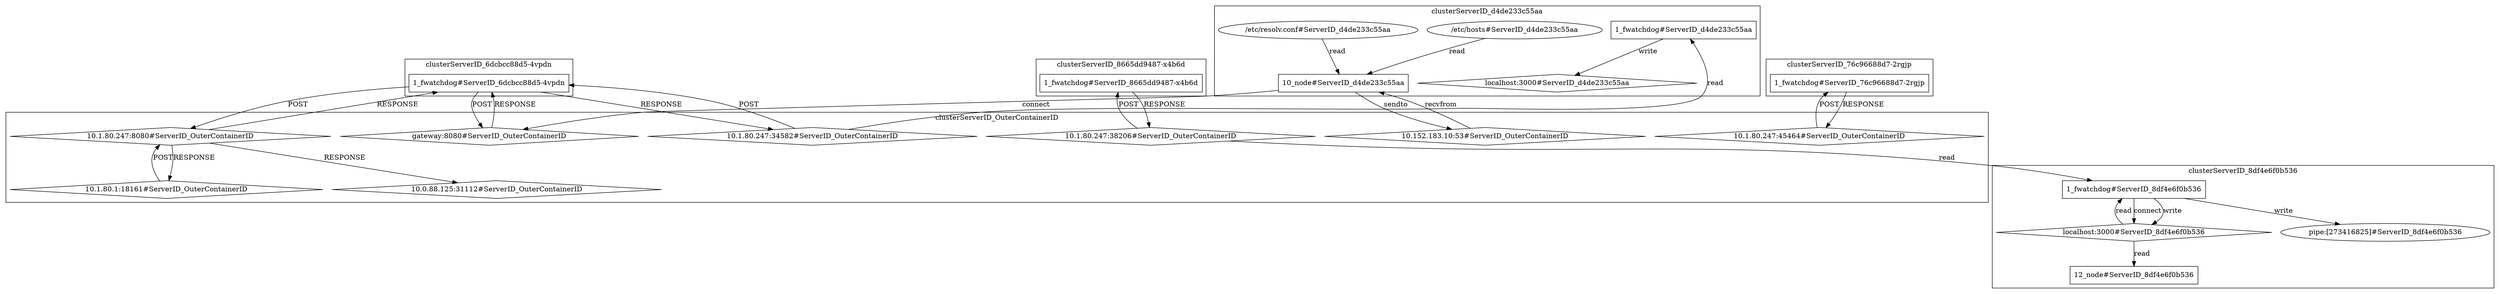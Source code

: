digraph G {
	"gateway:8080#ServerID_OuterContainerID"->"1_fwatchdog#ServerID_6dcbcc88d5-4vpdn"[ label="RESPONSE" ];
	"1_fwatchdog#ServerID_8665dd9487-x4b6d"->"10.1.80.247:38206#ServerID_OuterContainerID"[ label="RESPONSE" ];
	"10.1.80.247:34582#ServerID_OuterContainerID"->"1_fwatchdog#ServerID_6dcbcc88d5-4vpdn"[ label="POST" ];
	"10.1.80.247:38206#ServerID_OuterContainerID"->"1_fwatchdog#ServerID_8665dd9487-x4b6d"[ label="POST" ];
	"1_fwatchdog#ServerID_6dcbcc88d5-4vpdn"->"10.1.80.247:8080#ServerID_OuterContainerID"[ label="POST" ];
	"1_fwatchdog#ServerID_6dcbcc88d5-4vpdn"->"gateway:8080#ServerID_OuterContainerID"[ label="POST" ];
	"10.1.80.247:8080#ServerID_OuterContainerID"->"1_fwatchdog#ServerID_6dcbcc88d5-4vpdn"[ label="RESPONSE" ];
	"10.1.80.247:45464#ServerID_OuterContainerID"->"1_fwatchdog#ServerID_76c96688d7-2rgjp"[ label="POST" ];
	"1_fwatchdog#ServerID_76c96688d7-2rgjp"->"10.1.80.247:45464#ServerID_OuterContainerID"[ label="RESPONSE" ];
	"1_fwatchdog#ServerID_d4de233c55aa"->"localhost:3000#ServerID_d4de233c55aa"[ label="write" ];
	"1_fwatchdog#ServerID_6dcbcc88d5-4vpdn"->"10.1.80.247:34582#ServerID_OuterContainerID"[ label="RESPONSE" ];
	"10.1.80.247:34582#ServerID_OuterContainerID"->"1_fwatchdog#ServerID_d4de233c55aa"[ label="read" ];
	"/etc/hosts#ServerID_d4de233c55aa"->"10_node#ServerID_d4de233c55aa"[ label="read" ];
	"10_node#ServerID_d4de233c55aa"->"10.152.183.10:53#ServerID_OuterContainerID"[ label="sendto" ];
	"/etc/resolv.conf#ServerID_d4de233c55aa"->"10_node#ServerID_d4de233c55aa"[ label="read" ];
	"10.152.183.10:53#ServerID_OuterContainerID"->"10_node#ServerID_d4de233c55aa"[ label="recvfrom" ];
	"10_node#ServerID_d4de233c55aa"->"gateway:8080#ServerID_OuterContainerID"[ label="connect" ];
	"10.1.80.247:38206#ServerID_OuterContainerID"->"1_fwatchdog#ServerID_8df4e6f0b536"[ label="read" ];
	"1_fwatchdog#ServerID_8df4e6f0b536"->"localhost:3000#ServerID_8df4e6f0b536"[ label="connect" ];
	"localhost:3000#ServerID_8df4e6f0b536"->"12_node#ServerID_8df4e6f0b536"[ label="read" ];
	"localhost:3000#ServerID_8df4e6f0b536"->"1_fwatchdog#ServerID_8df4e6f0b536"[ label="read" ];
	"1_fwatchdog#ServerID_8df4e6f0b536"->"localhost:3000#ServerID_8df4e6f0b536"[ label="write" ];
	"1_fwatchdog#ServerID_8df4e6f0b536"->"pipe:[273416825]#ServerID_8df4e6f0b536"[ label="write" ];
	"10.1.80.1:18161#ServerID_OuterContainerID"->"10.1.80.247:8080#ServerID_OuterContainerID"[ label="POST" ];
	"10.1.80.247:8080#ServerID_OuterContainerID"->"10.1.80.1:18161#ServerID_OuterContainerID"[ label="RESPONSE" ];
	"10.1.80.247:8080#ServerID_OuterContainerID"->"10.0.88.125:31112#ServerID_OuterContainerID"[ label="RESPONSE" ];
	subgraph "clusterServerID_6dcbcc88d5-4vpdn" {
	label="clusterServerID_6dcbcc88d5-4vpdn";
	"1_fwatchdog#ServerID_6dcbcc88d5-4vpdn" [ shape=box ];

}
;
	subgraph "clusterServerID_76c96688d7-2rgjp" {
	label="clusterServerID_76c96688d7-2rgjp";
	"1_fwatchdog#ServerID_76c96688d7-2rgjp" [ shape=box ];

}
;
	subgraph "clusterServerID_8665dd9487-x4b6d" {
	label="clusterServerID_8665dd9487-x4b6d";
	"1_fwatchdog#ServerID_8665dd9487-x4b6d" [ shape=box ];

}
;
	subgraph "clusterServerID_8df4e6f0b536" {
	label="clusterServerID_8df4e6f0b536";
	"12_node#ServerID_8df4e6f0b536" [ shape=box ];
	"1_fwatchdog#ServerID_8df4e6f0b536" [ shape=box ];
	"localhost:3000#ServerID_8df4e6f0b536" [ shape=diamond ];
	"pipe:[273416825]#ServerID_8df4e6f0b536" [ shape=ellipse ];

}
;
	subgraph "clusterServerID_OuterContainerID" {
	label="clusterServerID_OuterContainerID";
	"10.0.88.125:31112#ServerID_OuterContainerID" [ shape=diamond ];
	"10.1.80.1:18161#ServerID_OuterContainerID" [ shape=diamond ];
	"10.1.80.247:34582#ServerID_OuterContainerID" [ shape=diamond ];
	"10.1.80.247:38206#ServerID_OuterContainerID" [ shape=diamond ];
	"10.1.80.247:45464#ServerID_OuterContainerID" [ shape=diamond ];
	"10.1.80.247:8080#ServerID_OuterContainerID" [ shape=diamond ];
	"10.152.183.10:53#ServerID_OuterContainerID" [ shape=diamond ];
	"gateway:8080#ServerID_OuterContainerID" [ shape=diamond ];

}
;
	subgraph "clusterServerID_d4de233c55aa" {
	label="clusterServerID_d4de233c55aa";
	"/etc/hosts#ServerID_d4de233c55aa" [ shape=ellipse ];
	"/etc/resolv.conf#ServerID_d4de233c55aa" [ shape=ellipse ];
	"10_node#ServerID_d4de233c55aa" [ shape=box ];
	"1_fwatchdog#ServerID_d4de233c55aa" [ shape=box ];
	"localhost:3000#ServerID_d4de233c55aa" [ shape=diamond ];

}
;

}
